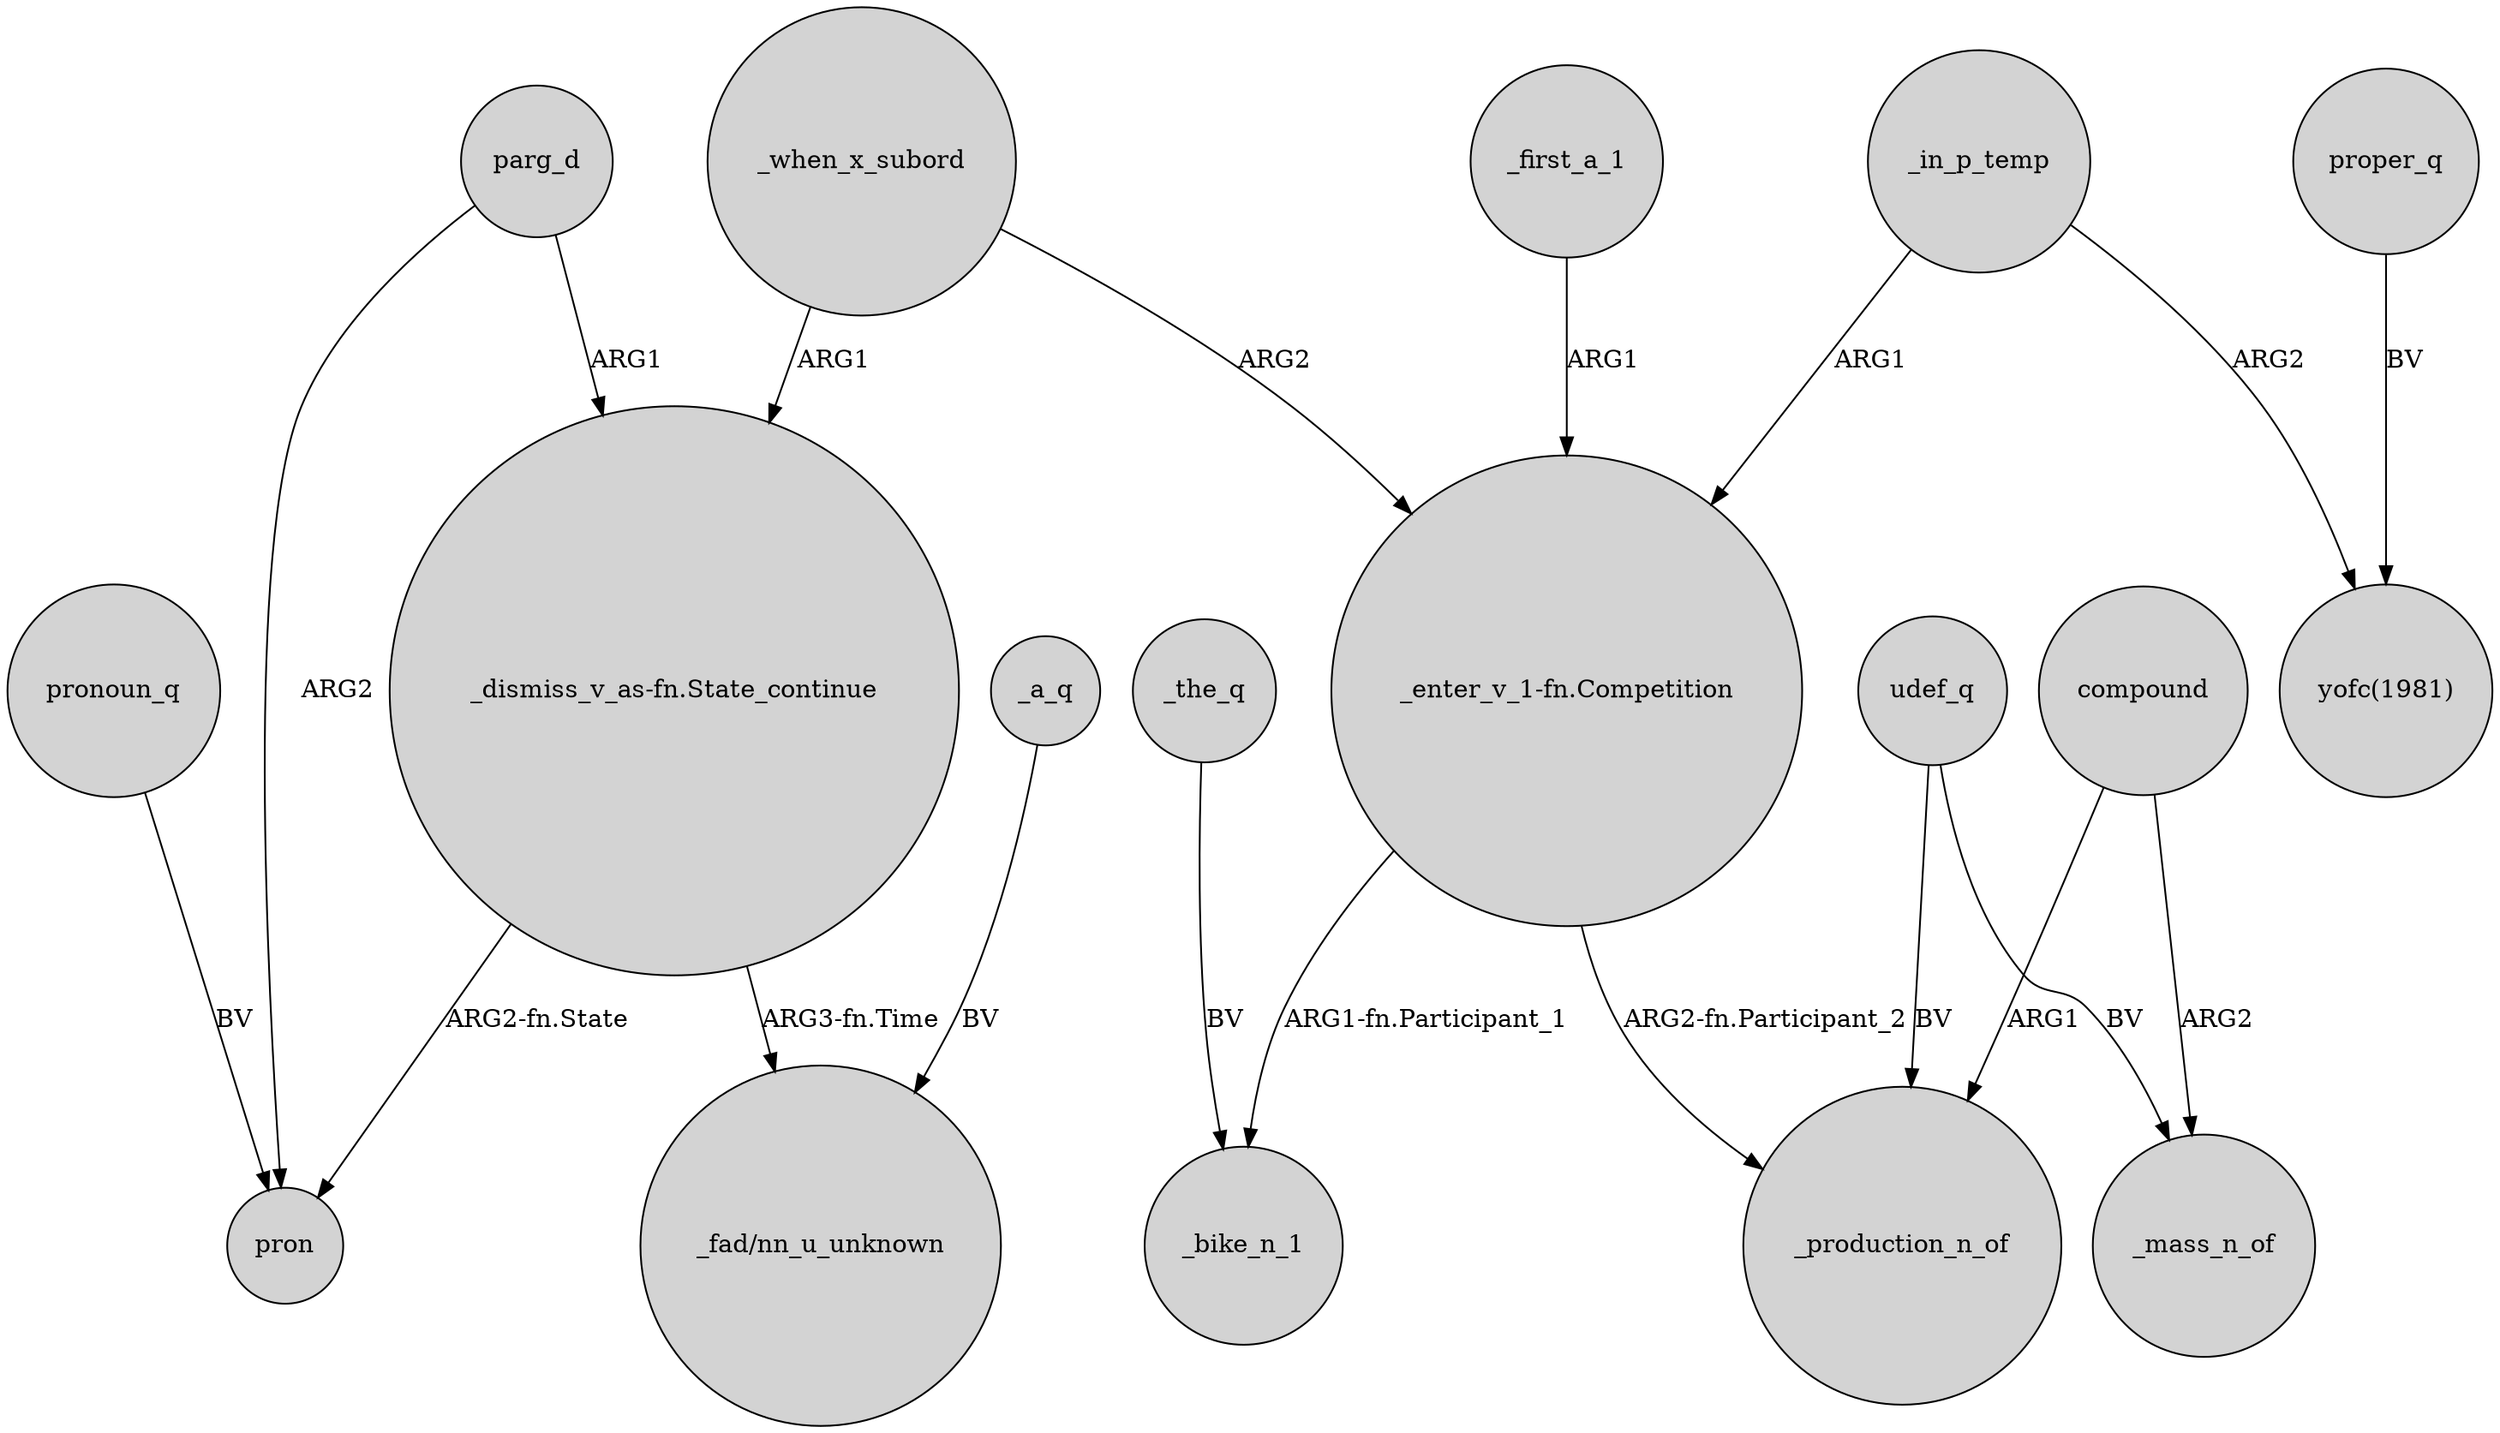 digraph {
	node [shape=circle style=filled]
	parg_d -> "_dismiss_v_as-fn.State_continue" [label=ARG1]
	_first_a_1 -> "_enter_v_1-fn.Competition" [label=ARG1]
	"_enter_v_1-fn.Competition" -> _production_n_of [label="ARG2-fn.Participant_2"]
	parg_d -> pron [label=ARG2]
	_a_q -> "_fad/nn_u_unknown" [label=BV]
	_the_q -> _bike_n_1 [label=BV]
	"_dismiss_v_as-fn.State_continue" -> pron [label="ARG2-fn.State"]
	_when_x_subord -> "_enter_v_1-fn.Competition" [label=ARG2]
	_in_p_temp -> "_enter_v_1-fn.Competition" [label=ARG1]
	pronoun_q -> pron [label=BV]
	"_enter_v_1-fn.Competition" -> _bike_n_1 [label="ARG1-fn.Participant_1"]
	compound -> _mass_n_of [label=ARG2]
	udef_q -> _mass_n_of [label=BV]
	_when_x_subord -> "_dismiss_v_as-fn.State_continue" [label=ARG1]
	proper_q -> "yofc(1981)" [label=BV]
	"_dismiss_v_as-fn.State_continue" -> "_fad/nn_u_unknown" [label="ARG3-fn.Time"]
	_in_p_temp -> "yofc(1981)" [label=ARG2]
	udef_q -> _production_n_of [label=BV]
	compound -> _production_n_of [label=ARG1]
}
